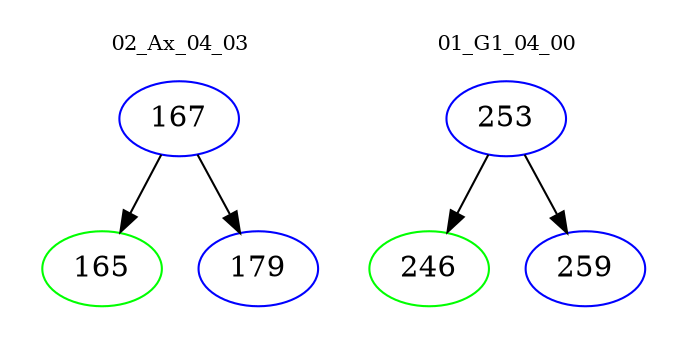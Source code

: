 digraph{
subgraph cluster_0 {
color = white
label = "02_Ax_04_03";
fontsize=10;
T0_167 [label="167", color="blue"]
T0_167 -> T0_165 [color="black"]
T0_165 [label="165", color="green"]
T0_167 -> T0_179 [color="black"]
T0_179 [label="179", color="blue"]
}
subgraph cluster_1 {
color = white
label = "01_G1_04_00";
fontsize=10;
T1_253 [label="253", color="blue"]
T1_253 -> T1_246 [color="black"]
T1_246 [label="246", color="green"]
T1_253 -> T1_259 [color="black"]
T1_259 [label="259", color="blue"]
}
}
